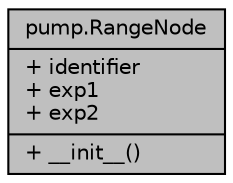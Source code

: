digraph "pump.RangeNode"
{
  edge [fontname="Helvetica",fontsize="10",labelfontname="Helvetica",labelfontsize="10"];
  node [fontname="Helvetica",fontsize="10",shape=record];
  Node1 [label="{pump.RangeNode\n|+ identifier\l+ exp1\l+ exp2\l|+ __init__()\l}",height=0.2,width=0.4,color="black", fillcolor="grey75", style="filled", fontcolor="black"];
}
